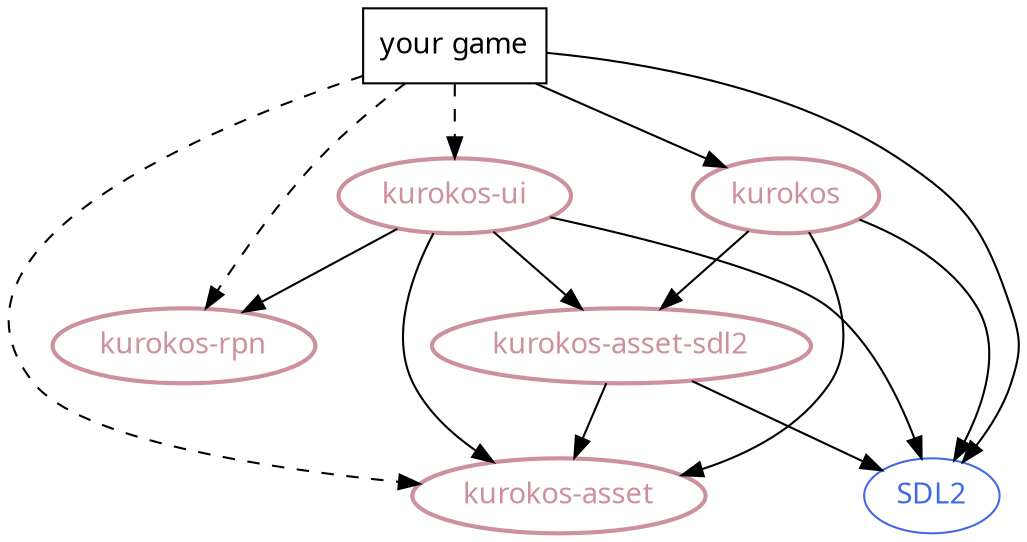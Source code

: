 digraph {
  node [
    fontname = "Ubuntu",
  ]

  kurokos       [style = bold, color = pink3, fontcolor = pink3]
  "kurokos-ui"  [style = bold, color = pink3, fontcolor = pink3]
  "kurokos-rpn" [style = bold, color = pink3, fontcolor = pink3]
  "kurokos-asset" [style = bold, color = pink3, fontcolor = pink3]
  "kurokos-asset-sdl2" [style = bold, color = pink3, fontcolor = pink3]
  "your game"   [shape = box, color = black]
  SDL2          [color = royalblue, fontcolor = royalblue]

  "your game" -> kurokos
  "your game" -> "kurokos-ui" [style = dashed]
  "your game" -> "kurokos-rpn" [style = dashed]
  "your game" -> "kurokos-asset" [style = dashed]
  "your game" -> SDL2

  kurokos -> SDL2
  kurokos -> "kurokos-asset"
  kurokos -> "kurokos-asset-sdl2"
  "kurokos-asset-sdl2" -> "kurokos-asset"
  "kurokos-asset-sdl2" -> SDL2
  "kurokos-ui" -> "kurokos-rpn"
  "kurokos-ui" -> "kurokos-asset"
  "kurokos-ui" -> "kurokos-asset-sdl2"
  "kurokos-ui" -> SDL2
}
